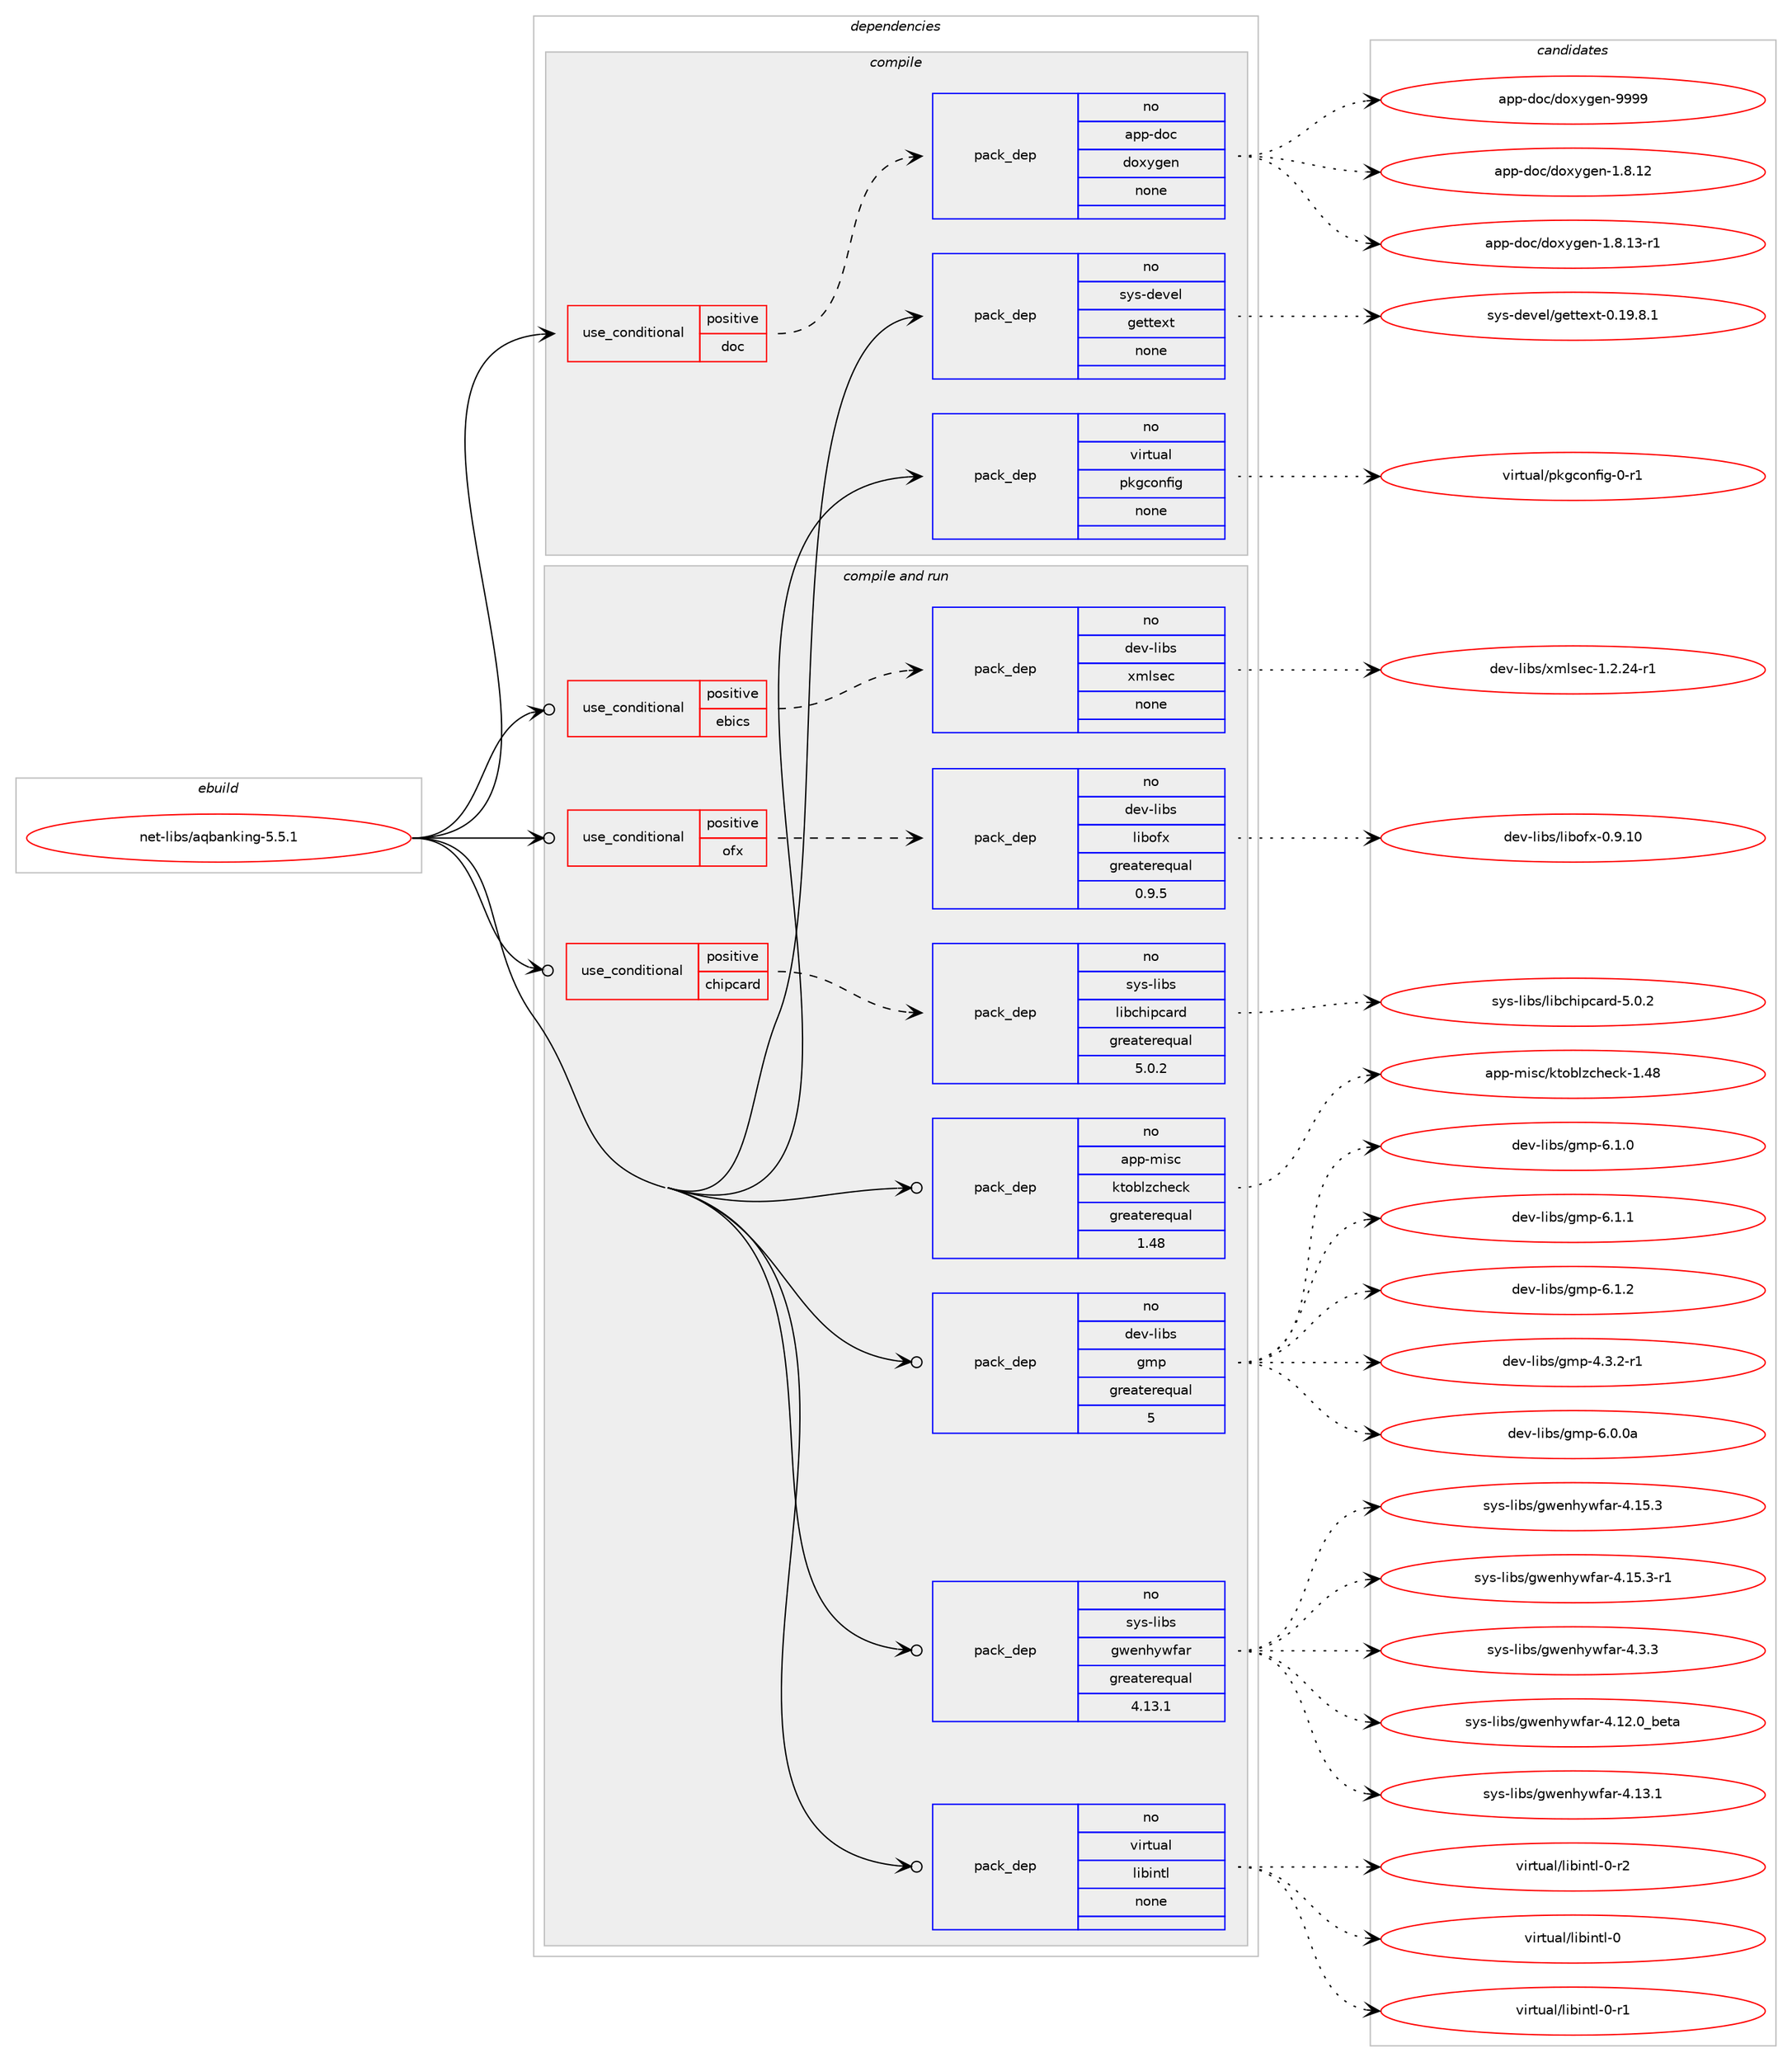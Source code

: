 digraph prolog {

# *************
# Graph options
# *************

newrank=true;
concentrate=true;
compound=true;
graph [rankdir=LR,fontname=Helvetica,fontsize=10,ranksep=1.5];#, ranksep=2.5, nodesep=0.2];
edge  [arrowhead=vee];
node  [fontname=Helvetica,fontsize=10];

# **********
# The ebuild
# **********

subgraph cluster_leftcol {
color=gray;
rank=same;
label=<<i>ebuild</i>>;
id [label="net-libs/aqbanking-5.5.1", color=red, width=4, href="../net-libs/aqbanking-5.5.1.svg"];
}

# ****************
# The dependencies
# ****************

subgraph cluster_midcol {
color=gray;
label=<<i>dependencies</i>>;
subgraph cluster_compile {
fillcolor="#eeeeee";
style=filled;
label=<<i>compile</i>>;
subgraph cond102825 {
dependency415481 [label=<<TABLE BORDER="0" CELLBORDER="1" CELLSPACING="0" CELLPADDING="4"><TR><TD ROWSPAN="3" CELLPADDING="10">use_conditional</TD></TR><TR><TD>positive</TD></TR><TR><TD>doc</TD></TR></TABLE>>, shape=none, color=red];
subgraph pack305755 {
dependency415482 [label=<<TABLE BORDER="0" CELLBORDER="1" CELLSPACING="0" CELLPADDING="4" WIDTH="220"><TR><TD ROWSPAN="6" CELLPADDING="30">pack_dep</TD></TR><TR><TD WIDTH="110">no</TD></TR><TR><TD>app-doc</TD></TR><TR><TD>doxygen</TD></TR><TR><TD>none</TD></TR><TR><TD></TD></TR></TABLE>>, shape=none, color=blue];
}
dependency415481:e -> dependency415482:w [weight=20,style="dashed",arrowhead="vee"];
}
id:e -> dependency415481:w [weight=20,style="solid",arrowhead="vee"];
subgraph pack305756 {
dependency415483 [label=<<TABLE BORDER="0" CELLBORDER="1" CELLSPACING="0" CELLPADDING="4" WIDTH="220"><TR><TD ROWSPAN="6" CELLPADDING="30">pack_dep</TD></TR><TR><TD WIDTH="110">no</TD></TR><TR><TD>sys-devel</TD></TR><TR><TD>gettext</TD></TR><TR><TD>none</TD></TR><TR><TD></TD></TR></TABLE>>, shape=none, color=blue];
}
id:e -> dependency415483:w [weight=20,style="solid",arrowhead="vee"];
subgraph pack305757 {
dependency415484 [label=<<TABLE BORDER="0" CELLBORDER="1" CELLSPACING="0" CELLPADDING="4" WIDTH="220"><TR><TD ROWSPAN="6" CELLPADDING="30">pack_dep</TD></TR><TR><TD WIDTH="110">no</TD></TR><TR><TD>virtual</TD></TR><TR><TD>pkgconfig</TD></TR><TR><TD>none</TD></TR><TR><TD></TD></TR></TABLE>>, shape=none, color=blue];
}
id:e -> dependency415484:w [weight=20,style="solid",arrowhead="vee"];
}
subgraph cluster_compileandrun {
fillcolor="#eeeeee";
style=filled;
label=<<i>compile and run</i>>;
subgraph cond102826 {
dependency415485 [label=<<TABLE BORDER="0" CELLBORDER="1" CELLSPACING="0" CELLPADDING="4"><TR><TD ROWSPAN="3" CELLPADDING="10">use_conditional</TD></TR><TR><TD>positive</TD></TR><TR><TD>chipcard</TD></TR></TABLE>>, shape=none, color=red];
subgraph pack305758 {
dependency415486 [label=<<TABLE BORDER="0" CELLBORDER="1" CELLSPACING="0" CELLPADDING="4" WIDTH="220"><TR><TD ROWSPAN="6" CELLPADDING="30">pack_dep</TD></TR><TR><TD WIDTH="110">no</TD></TR><TR><TD>sys-libs</TD></TR><TR><TD>libchipcard</TD></TR><TR><TD>greaterequal</TD></TR><TR><TD>5.0.2</TD></TR></TABLE>>, shape=none, color=blue];
}
dependency415485:e -> dependency415486:w [weight=20,style="dashed",arrowhead="vee"];
}
id:e -> dependency415485:w [weight=20,style="solid",arrowhead="odotvee"];
subgraph cond102827 {
dependency415487 [label=<<TABLE BORDER="0" CELLBORDER="1" CELLSPACING="0" CELLPADDING="4"><TR><TD ROWSPAN="3" CELLPADDING="10">use_conditional</TD></TR><TR><TD>positive</TD></TR><TR><TD>ebics</TD></TR></TABLE>>, shape=none, color=red];
subgraph pack305759 {
dependency415488 [label=<<TABLE BORDER="0" CELLBORDER="1" CELLSPACING="0" CELLPADDING="4" WIDTH="220"><TR><TD ROWSPAN="6" CELLPADDING="30">pack_dep</TD></TR><TR><TD WIDTH="110">no</TD></TR><TR><TD>dev-libs</TD></TR><TR><TD>xmlsec</TD></TR><TR><TD>none</TD></TR><TR><TD></TD></TR></TABLE>>, shape=none, color=blue];
}
dependency415487:e -> dependency415488:w [weight=20,style="dashed",arrowhead="vee"];
}
id:e -> dependency415487:w [weight=20,style="solid",arrowhead="odotvee"];
subgraph cond102828 {
dependency415489 [label=<<TABLE BORDER="0" CELLBORDER="1" CELLSPACING="0" CELLPADDING="4"><TR><TD ROWSPAN="3" CELLPADDING="10">use_conditional</TD></TR><TR><TD>positive</TD></TR><TR><TD>ofx</TD></TR></TABLE>>, shape=none, color=red];
subgraph pack305760 {
dependency415490 [label=<<TABLE BORDER="0" CELLBORDER="1" CELLSPACING="0" CELLPADDING="4" WIDTH="220"><TR><TD ROWSPAN="6" CELLPADDING="30">pack_dep</TD></TR><TR><TD WIDTH="110">no</TD></TR><TR><TD>dev-libs</TD></TR><TR><TD>libofx</TD></TR><TR><TD>greaterequal</TD></TR><TR><TD>0.9.5</TD></TR></TABLE>>, shape=none, color=blue];
}
dependency415489:e -> dependency415490:w [weight=20,style="dashed",arrowhead="vee"];
}
id:e -> dependency415489:w [weight=20,style="solid",arrowhead="odotvee"];
subgraph pack305761 {
dependency415491 [label=<<TABLE BORDER="0" CELLBORDER="1" CELLSPACING="0" CELLPADDING="4" WIDTH="220"><TR><TD ROWSPAN="6" CELLPADDING="30">pack_dep</TD></TR><TR><TD WIDTH="110">no</TD></TR><TR><TD>app-misc</TD></TR><TR><TD>ktoblzcheck</TD></TR><TR><TD>greaterequal</TD></TR><TR><TD>1.48</TD></TR></TABLE>>, shape=none, color=blue];
}
id:e -> dependency415491:w [weight=20,style="solid",arrowhead="odotvee"];
subgraph pack305762 {
dependency415492 [label=<<TABLE BORDER="0" CELLBORDER="1" CELLSPACING="0" CELLPADDING="4" WIDTH="220"><TR><TD ROWSPAN="6" CELLPADDING="30">pack_dep</TD></TR><TR><TD WIDTH="110">no</TD></TR><TR><TD>dev-libs</TD></TR><TR><TD>gmp</TD></TR><TR><TD>greaterequal</TD></TR><TR><TD>5</TD></TR></TABLE>>, shape=none, color=blue];
}
id:e -> dependency415492:w [weight=20,style="solid",arrowhead="odotvee"];
subgraph pack305763 {
dependency415493 [label=<<TABLE BORDER="0" CELLBORDER="1" CELLSPACING="0" CELLPADDING="4" WIDTH="220"><TR><TD ROWSPAN="6" CELLPADDING="30">pack_dep</TD></TR><TR><TD WIDTH="110">no</TD></TR><TR><TD>sys-libs</TD></TR><TR><TD>gwenhywfar</TD></TR><TR><TD>greaterequal</TD></TR><TR><TD>4.13.1</TD></TR></TABLE>>, shape=none, color=blue];
}
id:e -> dependency415493:w [weight=20,style="solid",arrowhead="odotvee"];
subgraph pack305764 {
dependency415494 [label=<<TABLE BORDER="0" CELLBORDER="1" CELLSPACING="0" CELLPADDING="4" WIDTH="220"><TR><TD ROWSPAN="6" CELLPADDING="30">pack_dep</TD></TR><TR><TD WIDTH="110">no</TD></TR><TR><TD>virtual</TD></TR><TR><TD>libintl</TD></TR><TR><TD>none</TD></TR><TR><TD></TD></TR></TABLE>>, shape=none, color=blue];
}
id:e -> dependency415494:w [weight=20,style="solid",arrowhead="odotvee"];
}
subgraph cluster_run {
fillcolor="#eeeeee";
style=filled;
label=<<i>run</i>>;
}
}

# **************
# The candidates
# **************

subgraph cluster_choices {
rank=same;
color=gray;
label=<<i>candidates</i>>;

subgraph choice305755 {
color=black;
nodesep=1;
choice9711211245100111994710011112012110310111045494656464950 [label="app-doc/doxygen-1.8.12", color=red, width=4,href="../app-doc/doxygen-1.8.12.svg"];
choice97112112451001119947100111120121103101110454946564649514511449 [label="app-doc/doxygen-1.8.13-r1", color=red, width=4,href="../app-doc/doxygen-1.8.13-r1.svg"];
choice971121124510011199471001111201211031011104557575757 [label="app-doc/doxygen-9999", color=red, width=4,href="../app-doc/doxygen-9999.svg"];
dependency415482:e -> choice9711211245100111994710011112012110310111045494656464950:w [style=dotted,weight="100"];
dependency415482:e -> choice97112112451001119947100111120121103101110454946564649514511449:w [style=dotted,weight="100"];
dependency415482:e -> choice971121124510011199471001111201211031011104557575757:w [style=dotted,weight="100"];
}
subgraph choice305756 {
color=black;
nodesep=1;
choice1151211154510010111810110847103101116116101120116454846495746564649 [label="sys-devel/gettext-0.19.8.1", color=red, width=4,href="../sys-devel/gettext-0.19.8.1.svg"];
dependency415483:e -> choice1151211154510010111810110847103101116116101120116454846495746564649:w [style=dotted,weight="100"];
}
subgraph choice305757 {
color=black;
nodesep=1;
choice11810511411611797108471121071039911111010210510345484511449 [label="virtual/pkgconfig-0-r1", color=red, width=4,href="../virtual/pkgconfig-0-r1.svg"];
dependency415484:e -> choice11810511411611797108471121071039911111010210510345484511449:w [style=dotted,weight="100"];
}
subgraph choice305758 {
color=black;
nodesep=1;
choice11512111545108105981154710810598991041051129997114100455346484650 [label="sys-libs/libchipcard-5.0.2", color=red, width=4,href="../sys-libs/libchipcard-5.0.2.svg"];
dependency415486:e -> choice11512111545108105981154710810598991041051129997114100455346484650:w [style=dotted,weight="100"];
}
subgraph choice305759 {
color=black;
nodesep=1;
choice10010111845108105981154712010910811510199454946504650524511449 [label="dev-libs/xmlsec-1.2.24-r1", color=red, width=4,href="../dev-libs/xmlsec-1.2.24-r1.svg"];
dependency415488:e -> choice10010111845108105981154712010910811510199454946504650524511449:w [style=dotted,weight="100"];
}
subgraph choice305760 {
color=black;
nodesep=1;
choice1001011184510810598115471081059811110212045484657464948 [label="dev-libs/libofx-0.9.10", color=red, width=4,href="../dev-libs/libofx-0.9.10.svg"];
dependency415490:e -> choice1001011184510810598115471081059811110212045484657464948:w [style=dotted,weight="100"];
}
subgraph choice305761 {
color=black;
nodesep=1;
choice971121124510910511599471071161119810812299104101991074549465256 [label="app-misc/ktoblzcheck-1.48", color=red, width=4,href="../app-misc/ktoblzcheck-1.48.svg"];
dependency415491:e -> choice971121124510910511599471071161119810812299104101991074549465256:w [style=dotted,weight="100"];
}
subgraph choice305762 {
color=black;
nodesep=1;
choice1001011184510810598115471031091124552465146504511449 [label="dev-libs/gmp-4.3.2-r1", color=red, width=4,href="../dev-libs/gmp-4.3.2-r1.svg"];
choice10010111845108105981154710310911245544648464897 [label="dev-libs/gmp-6.0.0a", color=red, width=4,href="../dev-libs/gmp-6.0.0a.svg"];
choice100101118451081059811547103109112455446494648 [label="dev-libs/gmp-6.1.0", color=red, width=4,href="../dev-libs/gmp-6.1.0.svg"];
choice100101118451081059811547103109112455446494649 [label="dev-libs/gmp-6.1.1", color=red, width=4,href="../dev-libs/gmp-6.1.1.svg"];
choice100101118451081059811547103109112455446494650 [label="dev-libs/gmp-6.1.2", color=red, width=4,href="../dev-libs/gmp-6.1.2.svg"];
dependency415492:e -> choice1001011184510810598115471031091124552465146504511449:w [style=dotted,weight="100"];
dependency415492:e -> choice10010111845108105981154710310911245544648464897:w [style=dotted,weight="100"];
dependency415492:e -> choice100101118451081059811547103109112455446494648:w [style=dotted,weight="100"];
dependency415492:e -> choice100101118451081059811547103109112455446494649:w [style=dotted,weight="100"];
dependency415492:e -> choice100101118451081059811547103109112455446494650:w [style=dotted,weight="100"];
}
subgraph choice305763 {
color=black;
nodesep=1;
choice1151211154510810598115471031191011101041211191029711445524649504648959810111697 [label="sys-libs/gwenhywfar-4.12.0_beta", color=red, width=4,href="../sys-libs/gwenhywfar-4.12.0_beta.svg"];
choice1151211154510810598115471031191011101041211191029711445524649514649 [label="sys-libs/gwenhywfar-4.13.1", color=red, width=4,href="../sys-libs/gwenhywfar-4.13.1.svg"];
choice1151211154510810598115471031191011101041211191029711445524649534651 [label="sys-libs/gwenhywfar-4.15.3", color=red, width=4,href="../sys-libs/gwenhywfar-4.15.3.svg"];
choice11512111545108105981154710311910111010412111910297114455246495346514511449 [label="sys-libs/gwenhywfar-4.15.3-r1", color=red, width=4,href="../sys-libs/gwenhywfar-4.15.3-r1.svg"];
choice11512111545108105981154710311910111010412111910297114455246514651 [label="sys-libs/gwenhywfar-4.3.3", color=red, width=4,href="../sys-libs/gwenhywfar-4.3.3.svg"];
dependency415493:e -> choice1151211154510810598115471031191011101041211191029711445524649504648959810111697:w [style=dotted,weight="100"];
dependency415493:e -> choice1151211154510810598115471031191011101041211191029711445524649514649:w [style=dotted,weight="100"];
dependency415493:e -> choice1151211154510810598115471031191011101041211191029711445524649534651:w [style=dotted,weight="100"];
dependency415493:e -> choice11512111545108105981154710311910111010412111910297114455246495346514511449:w [style=dotted,weight="100"];
dependency415493:e -> choice11512111545108105981154710311910111010412111910297114455246514651:w [style=dotted,weight="100"];
}
subgraph choice305764 {
color=black;
nodesep=1;
choice1181051141161179710847108105981051101161084548 [label="virtual/libintl-0", color=red, width=4,href="../virtual/libintl-0.svg"];
choice11810511411611797108471081059810511011610845484511449 [label="virtual/libintl-0-r1", color=red, width=4,href="../virtual/libintl-0-r1.svg"];
choice11810511411611797108471081059810511011610845484511450 [label="virtual/libintl-0-r2", color=red, width=4,href="../virtual/libintl-0-r2.svg"];
dependency415494:e -> choice1181051141161179710847108105981051101161084548:w [style=dotted,weight="100"];
dependency415494:e -> choice11810511411611797108471081059810511011610845484511449:w [style=dotted,weight="100"];
dependency415494:e -> choice11810511411611797108471081059810511011610845484511450:w [style=dotted,weight="100"];
}
}

}
